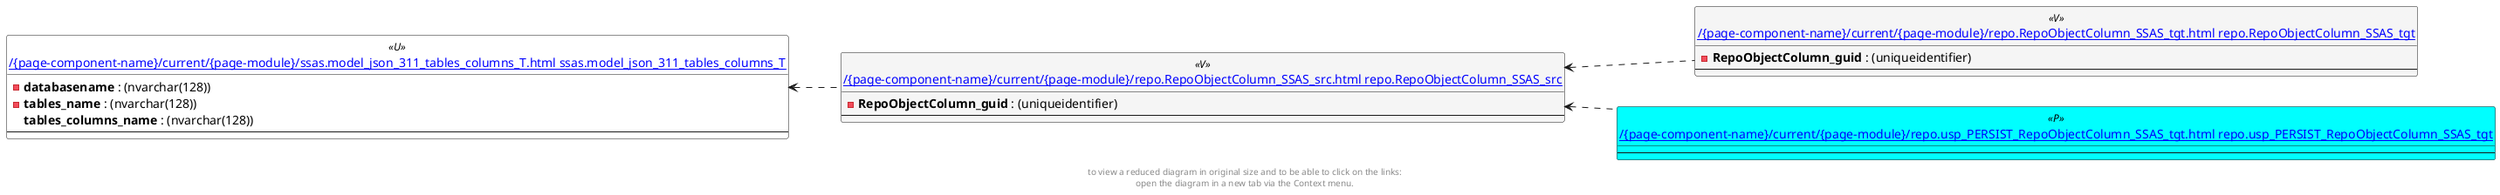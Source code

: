 @startuml
left to right direction
'top to bottom direction
hide circle
'avoide "." issues:
set namespaceSeparator none


skinparam class {
  BackgroundColor White
  BackgroundColor<<FN>> Yellow
  BackgroundColor<<FS>> Yellow
  BackgroundColor<<FT>> LightGray
  BackgroundColor<<IF>> Yellow
  BackgroundColor<<IS>> Yellow
  BackgroundColor<<P>> Aqua
  BackgroundColor<<PC>> Aqua
  BackgroundColor<<SN>> Yellow
  BackgroundColor<<SO>> SlateBlue
  BackgroundColor<<TF>> LightGray
  BackgroundColor<<TR>> Tomato
  BackgroundColor<<U>> White
  BackgroundColor<<V>> WhiteSmoke
  BackgroundColor<<X>> Aqua
}


entity "[[{site-url}/{page-component-name}/current/{page-module}/repo.RepoObjectColumn_SSAS_src.html repo.RepoObjectColumn_SSAS_src]]" as repo.RepoObjectColumn_SSAS_src << V >> {
  - **RepoObjectColumn_guid** : (uniqueidentifier)
  --
}

entity "[[{site-url}/{page-component-name}/current/{page-module}/repo.RepoObjectColumn_SSAS_tgt.html repo.RepoObjectColumn_SSAS_tgt]]" as repo.RepoObjectColumn_SSAS_tgt << V >> {
  - **RepoObjectColumn_guid** : (uniqueidentifier)
  --
}

entity "[[{site-url}/{page-component-name}/current/{page-module}/repo.usp_PERSIST_RepoObjectColumn_SSAS_tgt.html repo.usp_PERSIST_RepoObjectColumn_SSAS_tgt]]" as repo.usp_PERSIST_RepoObjectColumn_SSAS_tgt << P >> {
  --
}

entity "[[{site-url}/{page-component-name}/current/{page-module}/ssas.model_json_311_tables_columns_T.html ssas.model_json_311_tables_columns_T]]" as ssas.model_json_311_tables_columns_T << U >> {
  - **databasename** : (nvarchar(128))
  - **tables_name** : (nvarchar(128))
  **tables_columns_name** : (nvarchar(128))
  --
}

repo.RepoObjectColumn_SSAS_src <.. repo.RepoObjectColumn_SSAS_tgt
repo.RepoObjectColumn_SSAS_src <.. repo.usp_PERSIST_RepoObjectColumn_SSAS_tgt
ssas.model_json_311_tables_columns_T <.. repo.RepoObjectColumn_SSAS_src
footer
to view a reduced diagram in original size and to be able to click on the links:
open the diagram in a new tab via the Context menu.
end footer

@enduml

